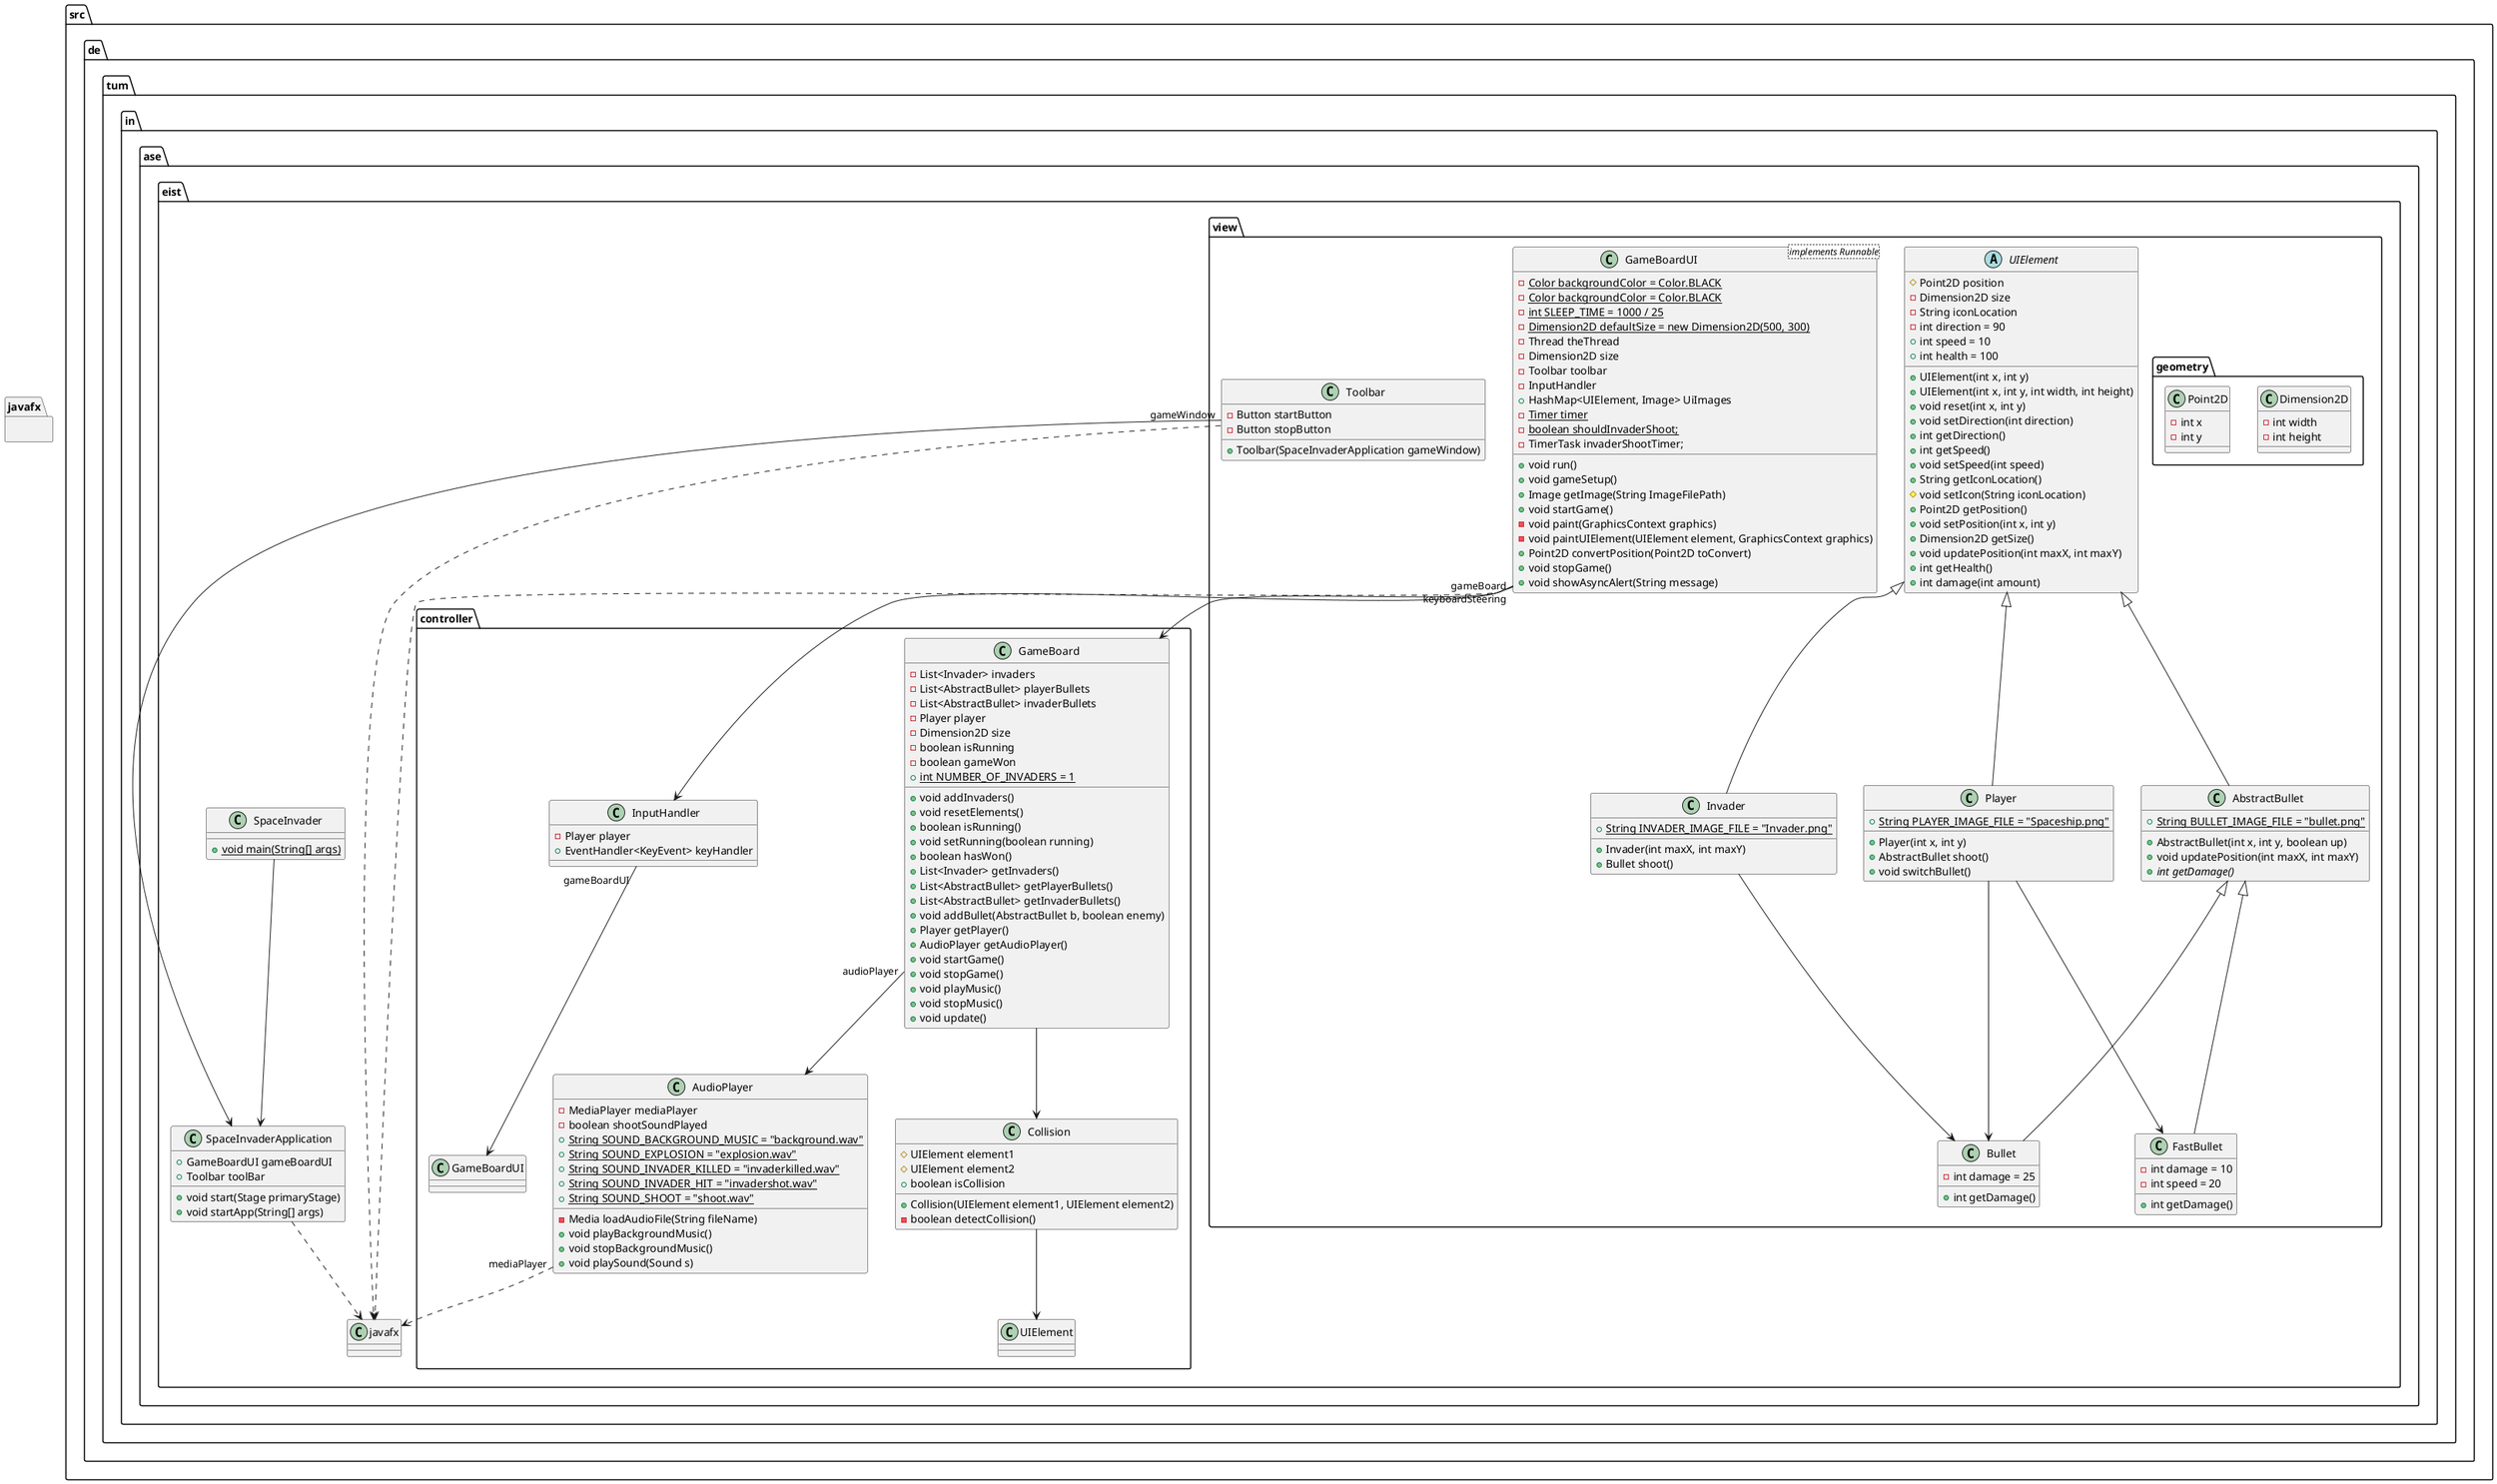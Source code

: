 @startuml SpaceInvaderClassDiagram

package src.de.tum.in.ase.eist {

class SpaceInvader {
  + {static} void main(String[] args)
}
class SpaceInvaderApplication {
    + GameBoardUI gameBoardUI
    + Toolbar toolBar
    + void start(Stage primaryStage)
    + void startApp(String[] args)
}
SpaceInvader --> SpaceInvaderApplication
SpaceInvaderApplication ..> javafx

package "controller" {
    class GameBoard {
        - List<Invader> invaders
        - List<AbstractBullet> playerBullets
        - List<AbstractBullet> invaderBullets
        - Player player
        - Dimension2D size
        - boolean isRunning
        - boolean gameWon
        + {static} int NUMBER_OF_INVADERS = 1
        + void addInvaders()
        + void resetElements()
        + boolean isRunning()
        + void setRunning(boolean running)
        + boolean hasWon()
        + List<Invader> getInvaders()
        + List<AbstractBullet> getPlayerBullets()
        + List<AbstractBullet> getInvaderBullets()
        + void addBullet(AbstractBullet b, boolean enemy)
        + Player getPlayer()
        + AudioPlayer getAudioPlayer()
        + void startGame()
        + void stopGame()
        + void playMusic()
        + void stopMusic()
        + void update()
    }
    GameBoard "audioPlayer" --> AudioPlayer
    GameBoard  --> Collision

    class InputHandler {
        - Player player
        + EventHandler<KeyEvent> keyHandler
    }
    InputHandler "gameBoardUI" --> GameBoardUI
    class AudioPlayer {
        - MediaPlayer mediaPlayer
        - boolean shootSoundPlayed
        + {static} String SOUND_BACKGROUND_MUSIC = "background.wav"
        + {static} String SOUND_EXPLOSION = "explosion.wav"
        + {static} String SOUND_INVADER_KILLED = "invaderkilled.wav"
        + {static} String SOUND_INVADER_HIT = "invadershot.wav"
        + {static} String SOUND_SHOOT = "shoot.wav"
        - Media loadAudioFile(String fileName)
        + void playBackgroundMusic()
        + void stopBackgroundMusic()
        + void playSound(Sound s)

    }
    AudioPlayer "mediaPlayer" ..> javafx
    class Collision {
        # UIElement element1
        # UIElement element2
        + boolean isCollision
        + Collision(UIElement element1, UIElement element2)
        - boolean detectCollision()
    }
    Collision --> UIElement
}

package view {
    package geometry {
        class Dimension2D {
            - int width
            - int height
        }
        class Point2D {
            - int x
            - int y
        }
    }
    class AbstractBullet {
        + {static} String BULLET_IMAGE_FILE = "bullet.png"
        + AbstractBullet(int x, int y, boolean up)
        + void updatePosition(int maxX, int maxY)
        + {abstract} int getDamage()
    }
    class Bullet {
        - int damage = 25
        + int getDamage()
    }
    class FastBullet {
        - int damage = 10
        - int speed = 20
        + int getDamage()
    }
    class Bullet extends AbstractBullet
    class FastBullet extends AbstractBullet
    class AbstractBullet extends UIElement
    abstract class UIElement {
        # Point2D position
        - Dimension2D size
        - String iconLocation
        - int direction = 90
        + int speed = 10
        + int health = 100
        + UIElement(int x, int y)
        + UIElement(int x, int y, int width, int height)
        + void reset(int x, int y)
        + void setDirection(int direction)
        + int getDirection()
        + int getSpeed()
        + void setSpeed(int speed)
        + String getIconLocation()
        # void setIcon(String iconLocation)
        + Point2D getPosition()
        + void setPosition(int x, int y)
        + Dimension2D getSize()
        + void updatePosition(int maxX, int maxY)
        + int getHealth()
        + int damage(int amount)
    }
    class GameBoardUI <implements Runnable> {
        - {static} Color backgroundColor = Color.BLACK
        - {static} Color backgroundColor = Color.BLACK
        - {static} int SLEEP_TIME = 1000 / 25
        - {field} {static} Dimension2D defaultSize = new Dimension2D(500, 300)
        - Thread theThread
        - Dimension2D size
        - Toolbar toolbar
        - InputHandler
        + HashMap<UIElement, Image> UiImages
        - {static} Timer timer
        - {static} boolean shouldInvaderShoot;
        - TimerTask invaderShootTimer;
        + void run()
        + void gameSetup()
        + Image getImage(String ImageFilePath)
        + void startGame()
        - void paint(GraphicsContext graphics)
        - void paintUIElement(UIElement element, GraphicsContext graphics)
        + Point2D convertPosition(Point2D toConvert)
        + void stopGame()
        + void showAsyncAlert(String message)
    }
    ' GameBoardUI "size" --> Dimension2D
    GameBoardUI ..> javafx
    GameBoardUI "gameBoard" --> GameBoard
    GameBoardUI "keyboardSteering" --> InputHandler
    class Invader {
        + {static} String INVADER_IMAGE_FILE = "Invader.png"
        + Invader(int maxX, int maxY)
        + Bullet shoot()
    }
    class Invader extends UIElement
    Invader --> Bullet
    class Player {
        + {static} String PLAYER_IMAGE_FILE = "Spaceship.png"
        + Player(int x, int y)
        + AbstractBullet shoot()
        + void switchBullet()
    }
    class Player extends UIElement
    Player --> Bullet
    Player --> FastBullet
    class Toolbar {
        - Button startButton
        - Button stopButton
        + Toolbar(SpaceInvaderApplication gameWindow)
    }
    Toolbar "gameWindow" --> SpaceInvaderApplication
    Toolbar ..> javafx

}

}
package javafx {}

@enduml
